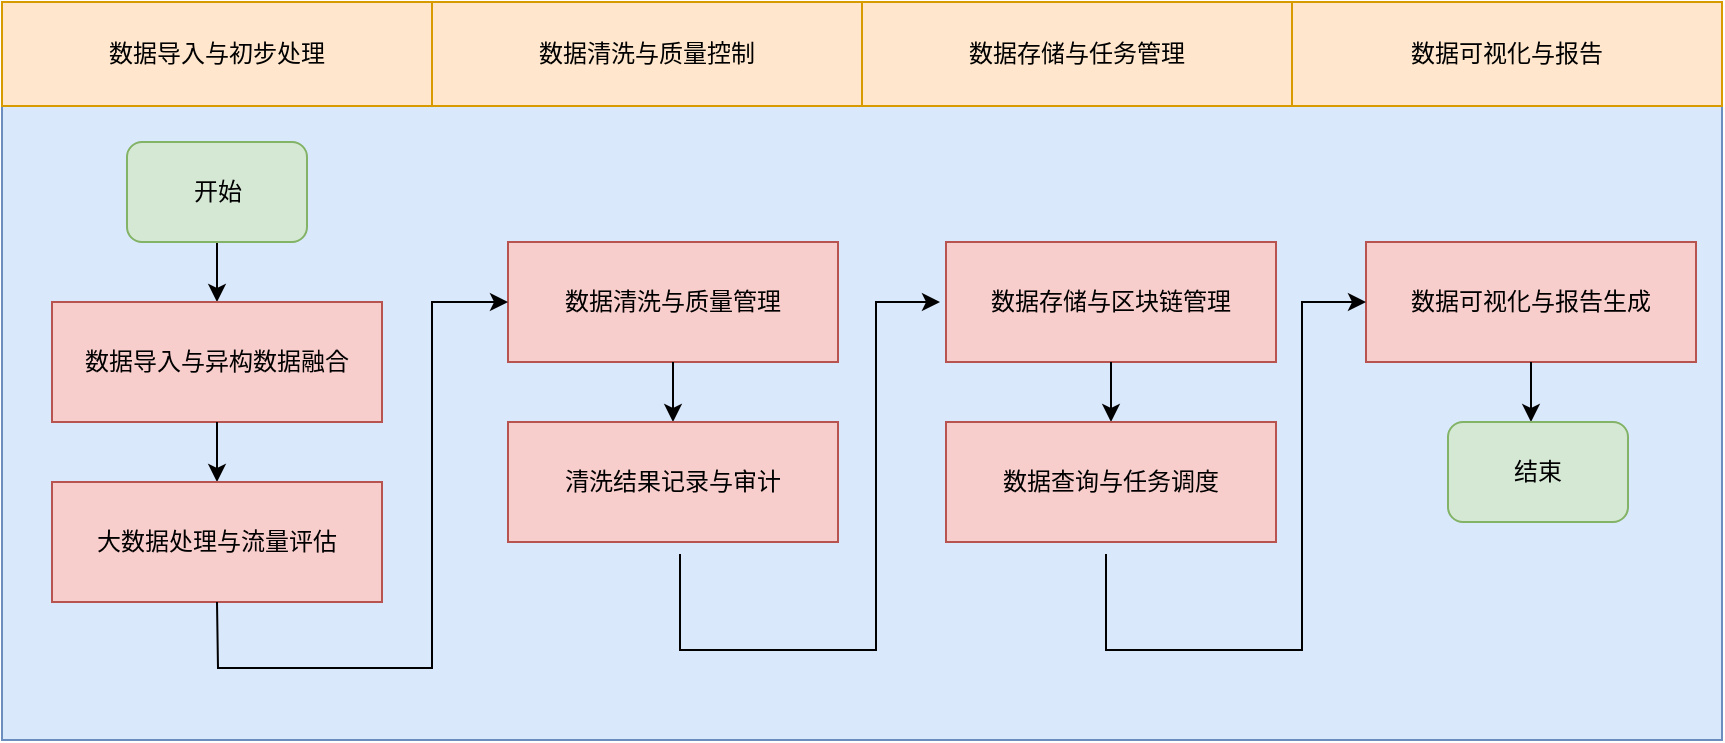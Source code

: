 <mxfile version="25.0.3">
  <diagram id="6a731a19-8d31-9384-78a2-239565b7b9f0" name="Page-1">
    <mxGraphModel dx="976" dy="1544" grid="0" gridSize="10" guides="1" tooltips="1" connect="1" arrows="1" fold="1" page="1" pageScale="1" pageWidth="1169" pageHeight="827" background="none" math="0" shadow="0">
      <root>
        <mxCell id="0" />
        <mxCell id="1" parent="0" />
        <mxCell id="Db1fxsP_OCef3VktjDg4-76" value="" style="rounded=0;whiteSpace=wrap;html=1;fillColor=#dae8fc;strokeColor=#6c8ebf;" vertex="1" parent="1">
          <mxGeometry x="375" y="100" width="860" height="369" as="geometry" />
        </mxCell>
        <mxCell id="Db1fxsP_OCef3VktjDg4-58" style="edgeStyle=orthogonalEdgeStyle;rounded=0;orthogonalLoop=1;jettySize=auto;html=1;exitX=0.5;exitY=1;exitDx=0;exitDy=0;" edge="1" parent="1" source="Db1fxsP_OCef3VktjDg4-55">
          <mxGeometry relative="1" as="geometry">
            <mxPoint x="482.5" y="250" as="targetPoint" />
          </mxGeometry>
        </mxCell>
        <mxCell id="Db1fxsP_OCef3VktjDg4-55" value="开始" style="rounded=1;whiteSpace=wrap;html=1;fillColor=#d5e8d4;strokeColor=#82b366;" vertex="1" parent="1">
          <mxGeometry x="437.5" y="170" width="90" height="50" as="geometry" />
        </mxCell>
        <mxCell id="Db1fxsP_OCef3VktjDg4-56" value="数据导入与异构数据融合" style="rounded=0;whiteSpace=wrap;html=1;fillColor=#f8cecc;strokeColor=#b85450;" vertex="1" parent="1">
          <mxGeometry x="400" y="250" width="165" height="60" as="geometry" />
        </mxCell>
        <mxCell id="Db1fxsP_OCef3VktjDg4-64" style="edgeStyle=orthogonalEdgeStyle;rounded=0;orthogonalLoop=1;jettySize=auto;html=1;exitX=0.5;exitY=1;exitDx=0;exitDy=0;" edge="1" parent="1">
          <mxGeometry relative="1" as="geometry">
            <mxPoint x="482.5" y="340" as="targetPoint" />
            <mxPoint x="482.5" y="310" as="sourcePoint" />
          </mxGeometry>
        </mxCell>
        <mxCell id="Db1fxsP_OCef3VktjDg4-65" value="大数据处理与流量评估" style="rounded=0;whiteSpace=wrap;html=1;fillColor=#f8cecc;strokeColor=#b85450;" vertex="1" parent="1">
          <mxGeometry x="400" y="340" width="165" height="60" as="geometry" />
        </mxCell>
        <mxCell id="Db1fxsP_OCef3VktjDg4-77" value="数据导入与初步处理" style="rounded=0;whiteSpace=wrap;html=1;strokeColor=#d79b00;fillColor=#ffe6cc;" vertex="1" parent="1">
          <mxGeometry x="375" y="100" width="215" height="52" as="geometry" />
        </mxCell>
        <mxCell id="Db1fxsP_OCef3VktjDg4-79" value="数据清洗与质量控制" style="rounded=0;whiteSpace=wrap;html=1;strokeColor=#d79b00;fillColor=#ffe6cc;" vertex="1" parent="1">
          <mxGeometry x="590" y="100" width="215" height="52" as="geometry" />
        </mxCell>
        <mxCell id="Db1fxsP_OCef3VktjDg4-80" value="数据存储与任务管理" style="rounded=0;whiteSpace=wrap;html=1;strokeColor=#d79b00;fillColor=#ffe6cc;" vertex="1" parent="1">
          <mxGeometry x="805" y="100" width="215" height="52" as="geometry" />
        </mxCell>
        <mxCell id="Db1fxsP_OCef3VktjDg4-81" value="数据可视化与报告" style="rounded=0;whiteSpace=wrap;html=1;strokeColor=#d79b00;fillColor=#ffe6cc;" vertex="1" parent="1">
          <mxGeometry x="1020" y="100" width="215" height="52" as="geometry" />
        </mxCell>
        <mxCell id="Db1fxsP_OCef3VktjDg4-82" value="数据清洗与质量管理" style="rounded=0;whiteSpace=wrap;html=1;fillColor=#f8cecc;strokeColor=#b85450;" vertex="1" parent="1">
          <mxGeometry x="628" y="220" width="165" height="60" as="geometry" />
        </mxCell>
        <mxCell id="Db1fxsP_OCef3VktjDg4-83" style="edgeStyle=orthogonalEdgeStyle;rounded=0;orthogonalLoop=1;jettySize=auto;html=1;exitX=0.5;exitY=1;exitDx=0;exitDy=0;" edge="1" parent="1">
          <mxGeometry relative="1" as="geometry">
            <mxPoint x="710.5" y="310" as="targetPoint" />
            <mxPoint x="710.5" y="280" as="sourcePoint" />
          </mxGeometry>
        </mxCell>
        <mxCell id="Db1fxsP_OCef3VktjDg4-84" value="清洗结果记录与审计" style="rounded=0;whiteSpace=wrap;html=1;fillColor=#f8cecc;strokeColor=#b85450;" vertex="1" parent="1">
          <mxGeometry x="628" y="310" width="165" height="60" as="geometry" />
        </mxCell>
        <mxCell id="Db1fxsP_OCef3VktjDg4-86" value="数据存储与区块链管理" style="rounded=0;whiteSpace=wrap;html=1;fillColor=#f8cecc;strokeColor=#b85450;" vertex="1" parent="1">
          <mxGeometry x="847" y="220" width="165" height="60" as="geometry" />
        </mxCell>
        <mxCell id="Db1fxsP_OCef3VktjDg4-87" style="edgeStyle=orthogonalEdgeStyle;rounded=0;orthogonalLoop=1;jettySize=auto;html=1;exitX=0.5;exitY=1;exitDx=0;exitDy=0;" edge="1" parent="1">
          <mxGeometry relative="1" as="geometry">
            <mxPoint x="929.5" y="310" as="targetPoint" />
            <mxPoint x="929.5" y="280" as="sourcePoint" />
          </mxGeometry>
        </mxCell>
        <mxCell id="Db1fxsP_OCef3VktjDg4-88" value="数据查询与任务调度" style="rounded=0;whiteSpace=wrap;html=1;fillColor=#f8cecc;strokeColor=#b85450;" vertex="1" parent="1">
          <mxGeometry x="847" y="310" width="165" height="60" as="geometry" />
        </mxCell>
        <mxCell id="Db1fxsP_OCef3VktjDg4-90" value="数据可视化与报告生成" style="rounded=0;whiteSpace=wrap;html=1;fillColor=#f8cecc;strokeColor=#b85450;" vertex="1" parent="1">
          <mxGeometry x="1057" y="220" width="165" height="60" as="geometry" />
        </mxCell>
        <mxCell id="Db1fxsP_OCef3VktjDg4-91" style="edgeStyle=orthogonalEdgeStyle;rounded=0;orthogonalLoop=1;jettySize=auto;html=1;exitX=0.5;exitY=1;exitDx=0;exitDy=0;" edge="1" parent="1">
          <mxGeometry relative="1" as="geometry">
            <mxPoint x="1139.5" y="310" as="targetPoint" />
            <mxPoint x="1139.5" y="280" as="sourcePoint" />
          </mxGeometry>
        </mxCell>
        <mxCell id="Db1fxsP_OCef3VktjDg4-94" value="结束" style="rounded=1;whiteSpace=wrap;html=1;fillColor=#d5e8d4;strokeColor=#82b366;" vertex="1" parent="1">
          <mxGeometry x="1098" y="310" width="90" height="50" as="geometry" />
        </mxCell>
        <mxCell id="Db1fxsP_OCef3VktjDg4-96" value="" style="endArrow=classic;html=1;rounded=0;exitX=0.5;exitY=1;exitDx=0;exitDy=0;entryX=0;entryY=0.5;entryDx=0;entryDy=0;" edge="1" parent="1" source="Db1fxsP_OCef3VktjDg4-65" target="Db1fxsP_OCef3VktjDg4-82">
          <mxGeometry width="50" height="50" relative="1" as="geometry">
            <mxPoint x="462" y="452" as="sourcePoint" />
            <mxPoint x="512" y="402" as="targetPoint" />
            <Array as="points">
              <mxPoint x="483" y="433" />
              <mxPoint x="590" y="433" />
              <mxPoint x="590" y="250" />
            </Array>
          </mxGeometry>
        </mxCell>
        <mxCell id="Db1fxsP_OCef3VktjDg4-97" value="" style="endArrow=classic;html=1;rounded=0;" edge="1" parent="1">
          <mxGeometry width="50" height="50" relative="1" as="geometry">
            <mxPoint x="714" y="376" as="sourcePoint" />
            <mxPoint x="844" y="250" as="targetPoint" />
            <Array as="points">
              <mxPoint x="714" y="384" />
              <mxPoint x="714" y="404" />
              <mxPoint x="714" y="424" />
              <mxPoint x="812" y="424" />
              <mxPoint x="812" y="250" />
            </Array>
          </mxGeometry>
        </mxCell>
        <mxCell id="Db1fxsP_OCef3VktjDg4-98" value="" style="endArrow=classic;html=1;rounded=0;" edge="1" parent="1">
          <mxGeometry width="50" height="50" relative="1" as="geometry">
            <mxPoint x="927" y="376" as="sourcePoint" />
            <mxPoint x="1057" y="250" as="targetPoint" />
            <Array as="points">
              <mxPoint x="927" y="384" />
              <mxPoint x="927" y="404" />
              <mxPoint x="927" y="424" />
              <mxPoint x="1025" y="424" />
              <mxPoint x="1025" y="250" />
            </Array>
          </mxGeometry>
        </mxCell>
      </root>
    </mxGraphModel>
  </diagram>
</mxfile>
